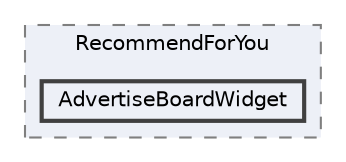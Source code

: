 digraph "AdvertiseBoardWidget"
{
 // LATEX_PDF_SIZE
  bgcolor="transparent";
  edge [fontname=Helvetica,fontsize=10,labelfontname=Helvetica,labelfontsize=10];
  node [fontname=Helvetica,fontsize=10,shape=box,height=0.2,width=0.4];
  compound=true
  subgraph clusterdir_78081f775bac573631b430b07260488e {
    graph [ bgcolor="#edf0f7", pencolor="grey50", label="RecommendForYou", fontname=Helvetica,fontsize=10 style="filled,dashed", URL="dir_78081f775bac573631b430b07260488e.html",tooltip=""]
  dir_a28b3fa21caab0158188547aa41b65eb [label="AdvertiseBoardWidget", fillcolor="#edf0f7", color="grey25", style="filled,bold", URL="dir_a28b3fa21caab0158188547aa41b65eb.html",tooltip=""];
  }
}
